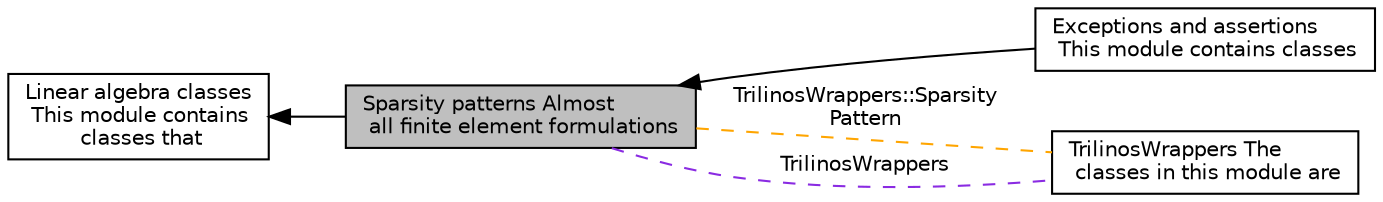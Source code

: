 digraph "Sparsity patterns Almost all finite element formulations"
{
  edge [fontname="Helvetica",fontsize="10",labelfontname="Helvetica",labelfontsize="10"];
  node [fontname="Helvetica",fontsize="10",shape=box];
  rankdir=LR;
  Node3 [label="Exceptions and assertions\l This module contains classes",height=0.2,width=0.4,color="black", fillcolor="white", style="filled",URL="$group__Exceptions.html",tooltip="that are used in the exception mechanism of deal.II."];
  Node2 [label="Linear algebra classes\l This module contains\l classes that",height=0.2,width=0.4,color="black", fillcolor="white", style="filled",URL="$group__LAC.html",tooltip="involve linear algebra, i.e., those associated with matrices, vectors, and the solution of linear sys..."];
  Node1 [label="Sparsity patterns Almost\l all finite element formulations",height=0.2,width=0.4,color="black", fillcolor="grey75", style="filled", fontcolor="black",tooltip="lead to matrices that are \"sparse\", i.e., for which the number of nonzero elements per row is (i) rel..."];
  Node4 [label="TrilinosWrappers The\l classes in this module are",height=0.2,width=0.4,color="black", fillcolor="white", style="filled",URL="$group__TrilinosWrappers.html",tooltip="wrappers around functionality provided by the Trilinos library. They provide a modern object-oriented..."];
  Node2->Node1 [shape=plaintext, dir="back", style="solid"];
  Node1->Node3 [shape=plaintext, dir="back", style="solid"];
  Node1->Node4 [shape=plaintext, label="TrilinosWrappers::Sparsity\lPattern", color="orange", dir="none", style="dashed"];
  Node1->Node4 [shape=plaintext, label="TrilinosWrappers", color="blueviolet", dir="none", style="dashed"];
}
